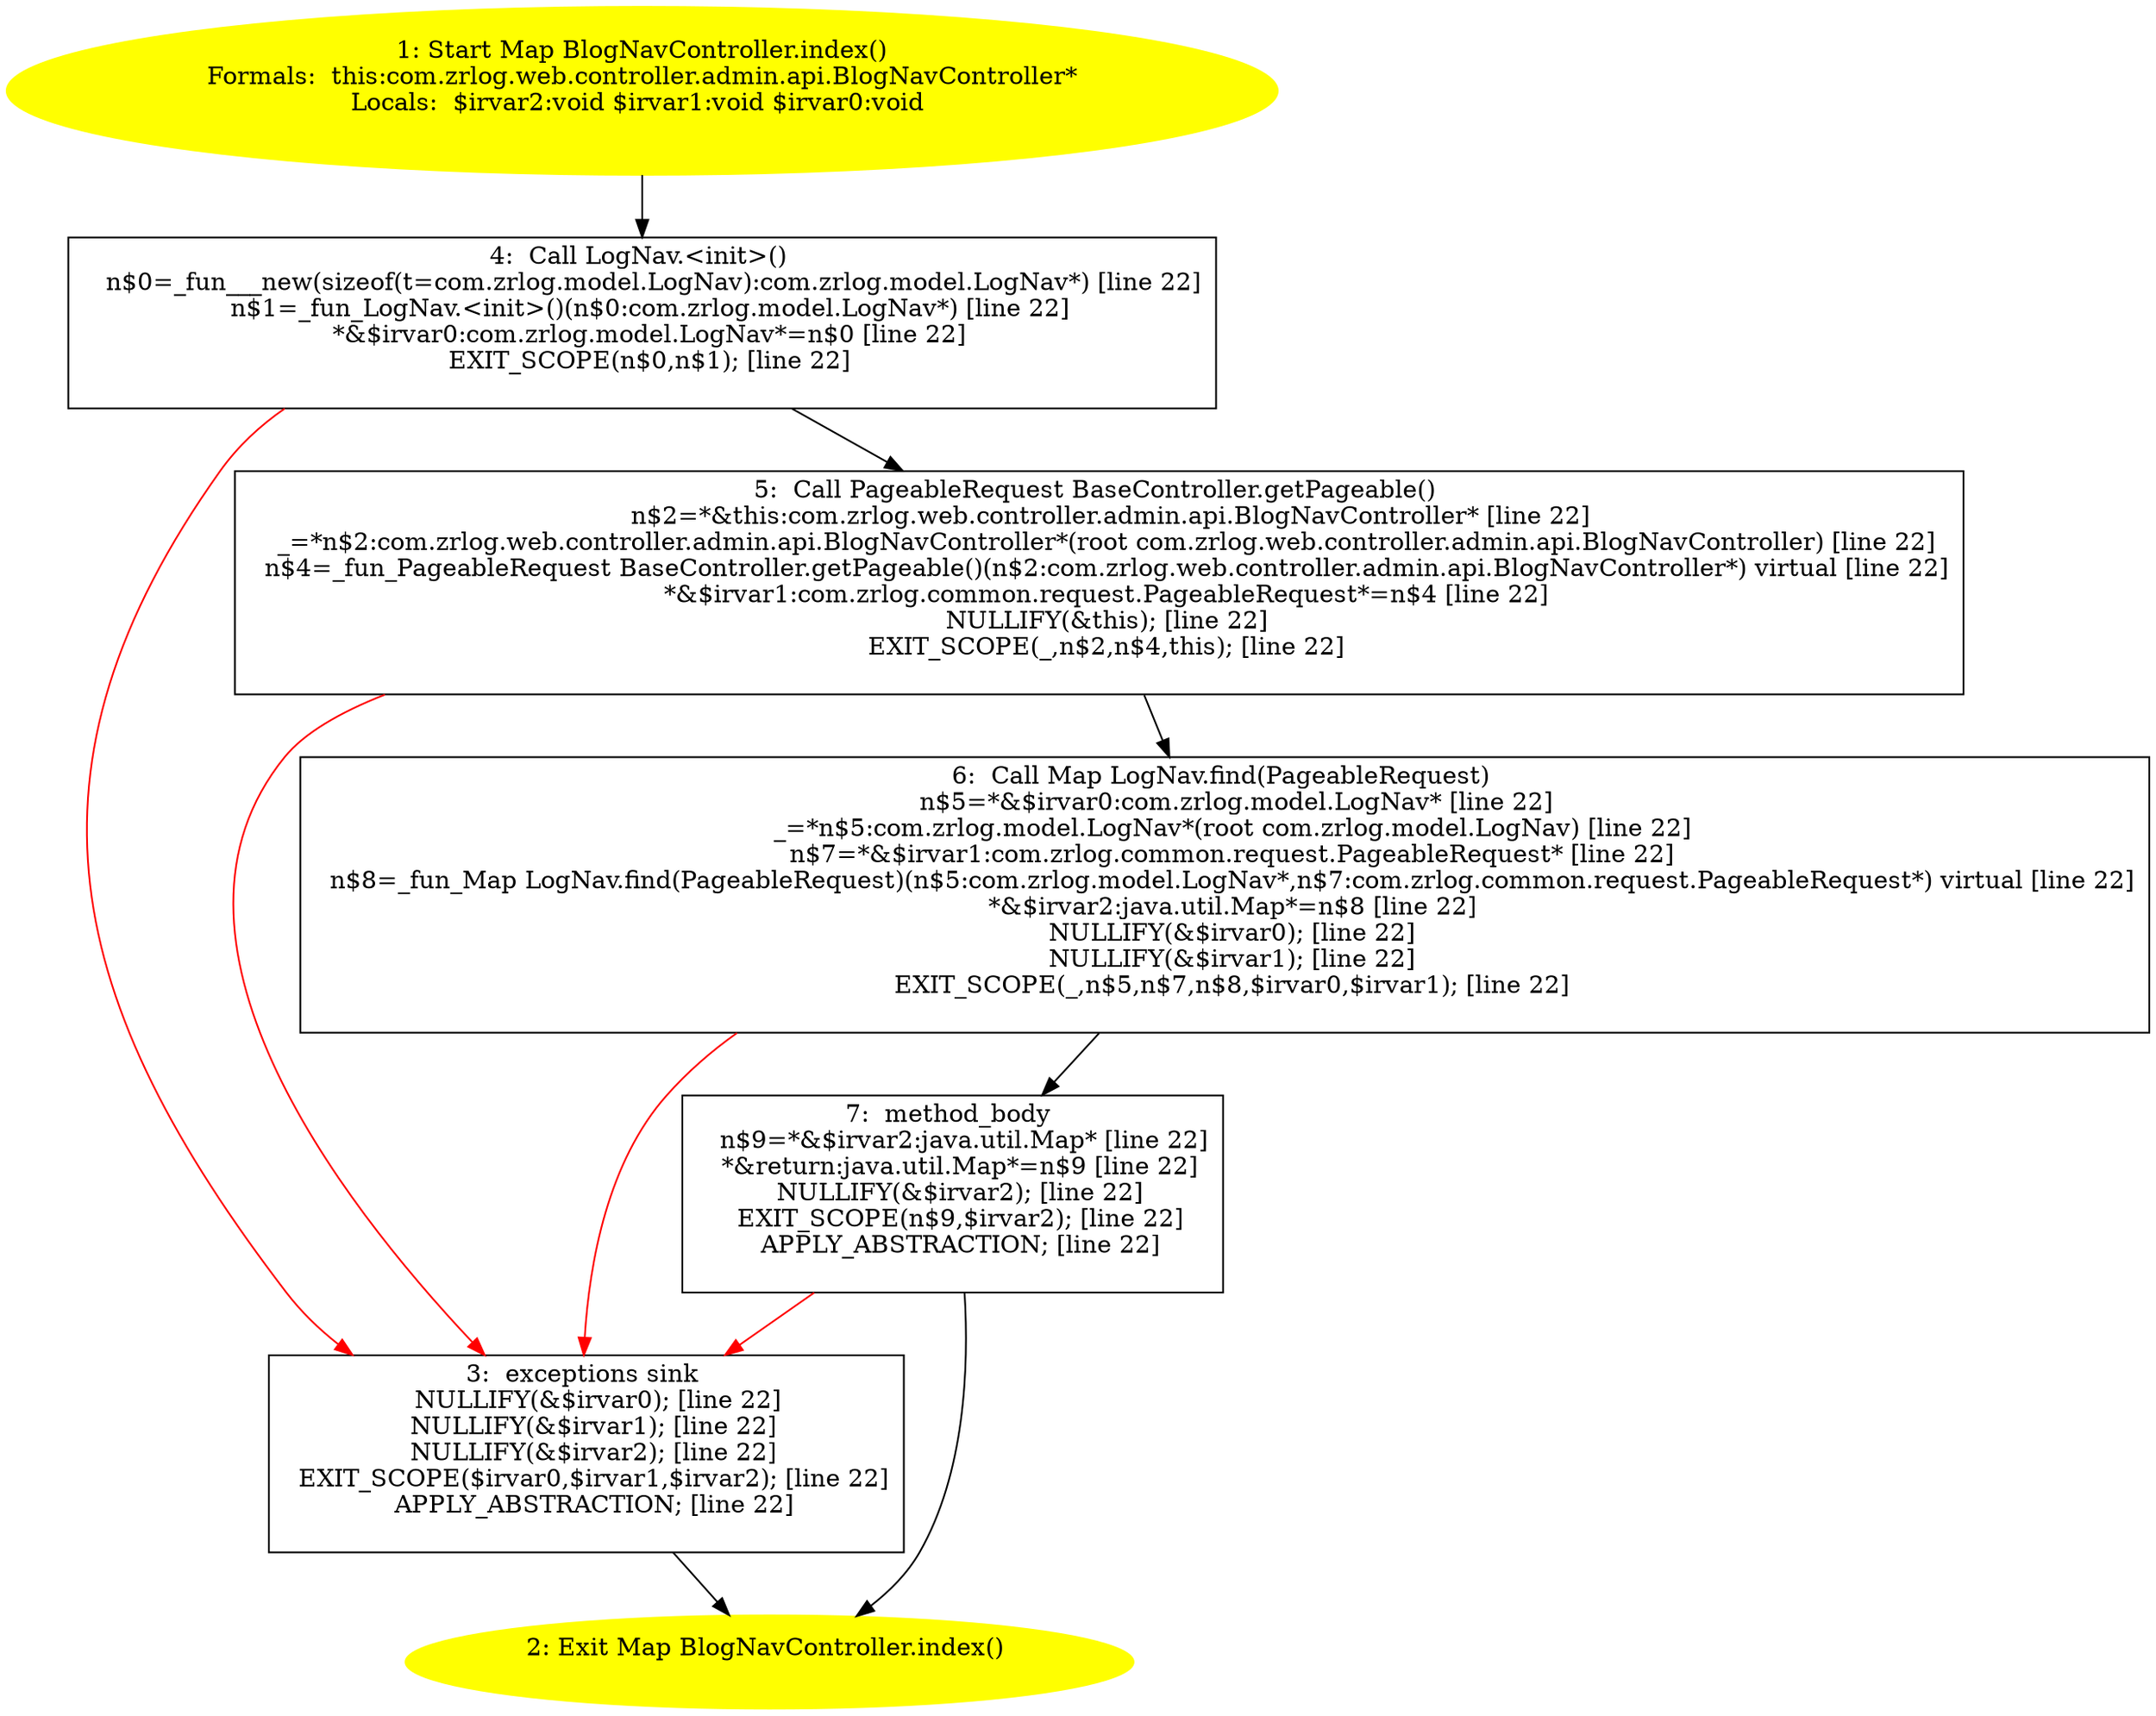/* @generated */
digraph cfg {
"com.zrlog.web.controller.admin.api.BlogNavController.index():java.util.Map.33c653342802c5c09877587c2cad853d_1" [label="1: Start Map BlogNavController.index()\nFormals:  this:com.zrlog.web.controller.admin.api.BlogNavController*\nLocals:  $irvar2:void $irvar1:void $irvar0:void \n  " color=yellow style=filled]
	

	 "com.zrlog.web.controller.admin.api.BlogNavController.index():java.util.Map.33c653342802c5c09877587c2cad853d_1" -> "com.zrlog.web.controller.admin.api.BlogNavController.index():java.util.Map.33c653342802c5c09877587c2cad853d_4" ;
"com.zrlog.web.controller.admin.api.BlogNavController.index():java.util.Map.33c653342802c5c09877587c2cad853d_2" [label="2: Exit Map BlogNavController.index() \n  " color=yellow style=filled]
	

"com.zrlog.web.controller.admin.api.BlogNavController.index():java.util.Map.33c653342802c5c09877587c2cad853d_3" [label="3:  exceptions sink \n   NULLIFY(&$irvar0); [line 22]\n  NULLIFY(&$irvar1); [line 22]\n  NULLIFY(&$irvar2); [line 22]\n  EXIT_SCOPE($irvar0,$irvar1,$irvar2); [line 22]\n  APPLY_ABSTRACTION; [line 22]\n " shape="box"]
	

	 "com.zrlog.web.controller.admin.api.BlogNavController.index():java.util.Map.33c653342802c5c09877587c2cad853d_3" -> "com.zrlog.web.controller.admin.api.BlogNavController.index():java.util.Map.33c653342802c5c09877587c2cad853d_2" ;
"com.zrlog.web.controller.admin.api.BlogNavController.index():java.util.Map.33c653342802c5c09877587c2cad853d_4" [label="4:  Call LogNav.<init>() \n   n$0=_fun___new(sizeof(t=com.zrlog.model.LogNav):com.zrlog.model.LogNav*) [line 22]\n  n$1=_fun_LogNav.<init>()(n$0:com.zrlog.model.LogNav*) [line 22]\n  *&$irvar0:com.zrlog.model.LogNav*=n$0 [line 22]\n  EXIT_SCOPE(n$0,n$1); [line 22]\n " shape="box"]
	

	 "com.zrlog.web.controller.admin.api.BlogNavController.index():java.util.Map.33c653342802c5c09877587c2cad853d_4" -> "com.zrlog.web.controller.admin.api.BlogNavController.index():java.util.Map.33c653342802c5c09877587c2cad853d_5" ;
	 "com.zrlog.web.controller.admin.api.BlogNavController.index():java.util.Map.33c653342802c5c09877587c2cad853d_4" -> "com.zrlog.web.controller.admin.api.BlogNavController.index():java.util.Map.33c653342802c5c09877587c2cad853d_3" [color="red" ];
"com.zrlog.web.controller.admin.api.BlogNavController.index():java.util.Map.33c653342802c5c09877587c2cad853d_5" [label="5:  Call PageableRequest BaseController.getPageable() \n   n$2=*&this:com.zrlog.web.controller.admin.api.BlogNavController* [line 22]\n  _=*n$2:com.zrlog.web.controller.admin.api.BlogNavController*(root com.zrlog.web.controller.admin.api.BlogNavController) [line 22]\n  n$4=_fun_PageableRequest BaseController.getPageable()(n$2:com.zrlog.web.controller.admin.api.BlogNavController*) virtual [line 22]\n  *&$irvar1:com.zrlog.common.request.PageableRequest*=n$4 [line 22]\n  NULLIFY(&this); [line 22]\n  EXIT_SCOPE(_,n$2,n$4,this); [line 22]\n " shape="box"]
	

	 "com.zrlog.web.controller.admin.api.BlogNavController.index():java.util.Map.33c653342802c5c09877587c2cad853d_5" -> "com.zrlog.web.controller.admin.api.BlogNavController.index():java.util.Map.33c653342802c5c09877587c2cad853d_6" ;
	 "com.zrlog.web.controller.admin.api.BlogNavController.index():java.util.Map.33c653342802c5c09877587c2cad853d_5" -> "com.zrlog.web.controller.admin.api.BlogNavController.index():java.util.Map.33c653342802c5c09877587c2cad853d_3" [color="red" ];
"com.zrlog.web.controller.admin.api.BlogNavController.index():java.util.Map.33c653342802c5c09877587c2cad853d_6" [label="6:  Call Map LogNav.find(PageableRequest) \n   n$5=*&$irvar0:com.zrlog.model.LogNav* [line 22]\n  _=*n$5:com.zrlog.model.LogNav*(root com.zrlog.model.LogNav) [line 22]\n  n$7=*&$irvar1:com.zrlog.common.request.PageableRequest* [line 22]\n  n$8=_fun_Map LogNav.find(PageableRequest)(n$5:com.zrlog.model.LogNav*,n$7:com.zrlog.common.request.PageableRequest*) virtual [line 22]\n  *&$irvar2:java.util.Map*=n$8 [line 22]\n  NULLIFY(&$irvar0); [line 22]\n  NULLIFY(&$irvar1); [line 22]\n  EXIT_SCOPE(_,n$5,n$7,n$8,$irvar0,$irvar1); [line 22]\n " shape="box"]
	

	 "com.zrlog.web.controller.admin.api.BlogNavController.index():java.util.Map.33c653342802c5c09877587c2cad853d_6" -> "com.zrlog.web.controller.admin.api.BlogNavController.index():java.util.Map.33c653342802c5c09877587c2cad853d_7" ;
	 "com.zrlog.web.controller.admin.api.BlogNavController.index():java.util.Map.33c653342802c5c09877587c2cad853d_6" -> "com.zrlog.web.controller.admin.api.BlogNavController.index():java.util.Map.33c653342802c5c09877587c2cad853d_3" [color="red" ];
"com.zrlog.web.controller.admin.api.BlogNavController.index():java.util.Map.33c653342802c5c09877587c2cad853d_7" [label="7:  method_body \n   n$9=*&$irvar2:java.util.Map* [line 22]\n  *&return:java.util.Map*=n$9 [line 22]\n  NULLIFY(&$irvar2); [line 22]\n  EXIT_SCOPE(n$9,$irvar2); [line 22]\n  APPLY_ABSTRACTION; [line 22]\n " shape="box"]
	

	 "com.zrlog.web.controller.admin.api.BlogNavController.index():java.util.Map.33c653342802c5c09877587c2cad853d_7" -> "com.zrlog.web.controller.admin.api.BlogNavController.index():java.util.Map.33c653342802c5c09877587c2cad853d_2" ;
	 "com.zrlog.web.controller.admin.api.BlogNavController.index():java.util.Map.33c653342802c5c09877587c2cad853d_7" -> "com.zrlog.web.controller.admin.api.BlogNavController.index():java.util.Map.33c653342802c5c09877587c2cad853d_3" [color="red" ];
}
